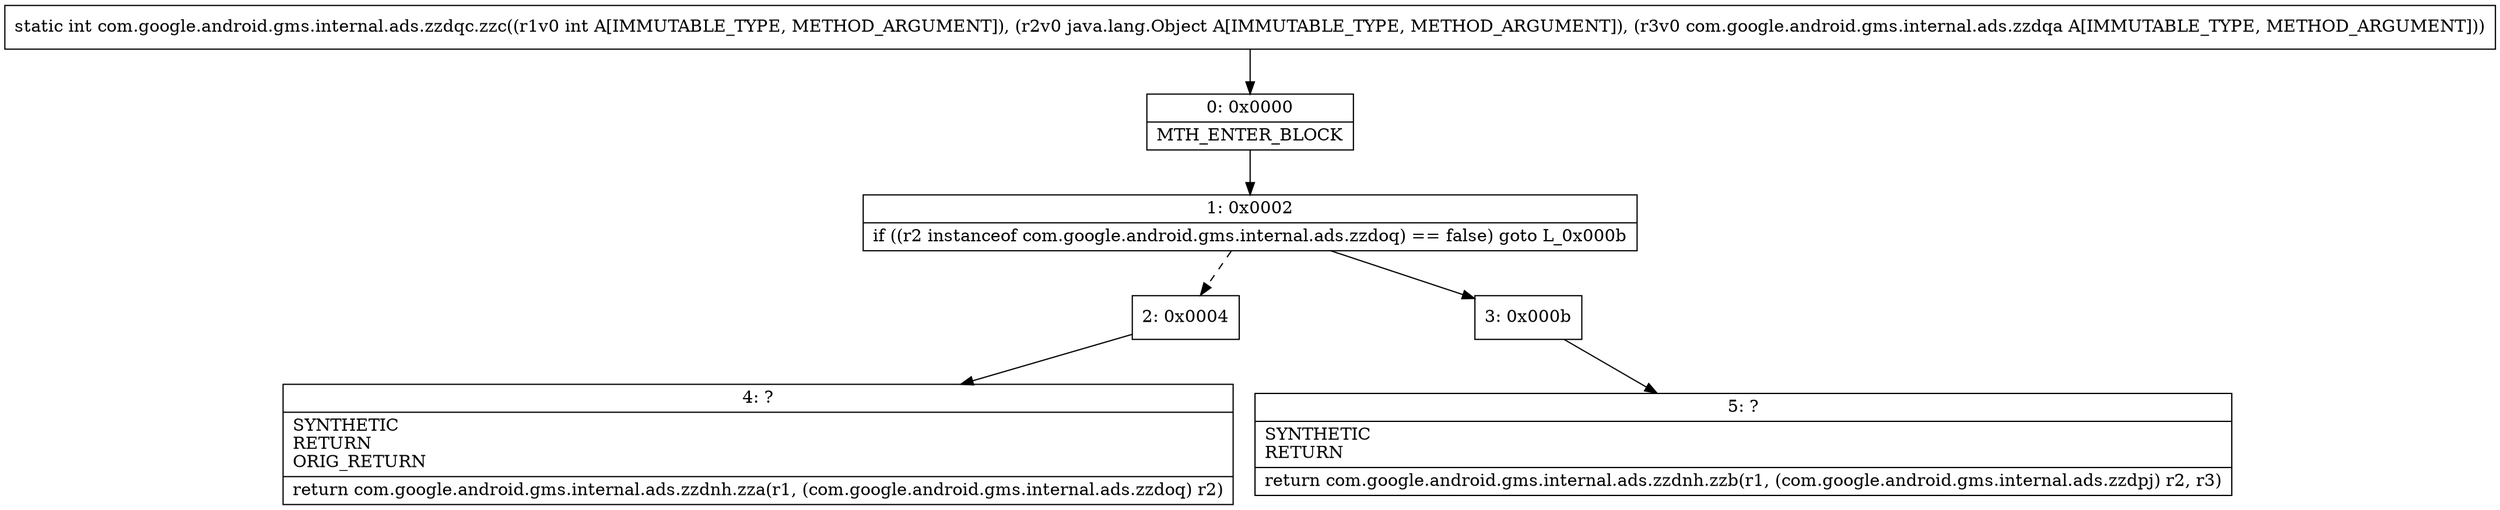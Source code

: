 digraph "CFG forcom.google.android.gms.internal.ads.zzdqc.zzc(ILjava\/lang\/Object;Lcom\/google\/android\/gms\/internal\/ads\/zzdqa;)I" {
Node_0 [shape=record,label="{0\:\ 0x0000|MTH_ENTER_BLOCK\l}"];
Node_1 [shape=record,label="{1\:\ 0x0002|if ((r2 instanceof com.google.android.gms.internal.ads.zzdoq) == false) goto L_0x000b\l}"];
Node_2 [shape=record,label="{2\:\ 0x0004}"];
Node_3 [shape=record,label="{3\:\ 0x000b}"];
Node_4 [shape=record,label="{4\:\ ?|SYNTHETIC\lRETURN\lORIG_RETURN\l|return com.google.android.gms.internal.ads.zzdnh.zza(r1, (com.google.android.gms.internal.ads.zzdoq) r2)\l}"];
Node_5 [shape=record,label="{5\:\ ?|SYNTHETIC\lRETURN\l|return com.google.android.gms.internal.ads.zzdnh.zzb(r1, (com.google.android.gms.internal.ads.zzdpj) r2, r3)\l}"];
MethodNode[shape=record,label="{static int com.google.android.gms.internal.ads.zzdqc.zzc((r1v0 int A[IMMUTABLE_TYPE, METHOD_ARGUMENT]), (r2v0 java.lang.Object A[IMMUTABLE_TYPE, METHOD_ARGUMENT]), (r3v0 com.google.android.gms.internal.ads.zzdqa A[IMMUTABLE_TYPE, METHOD_ARGUMENT])) }"];
MethodNode -> Node_0;
Node_0 -> Node_1;
Node_1 -> Node_2[style=dashed];
Node_1 -> Node_3;
Node_2 -> Node_4;
Node_3 -> Node_5;
}

